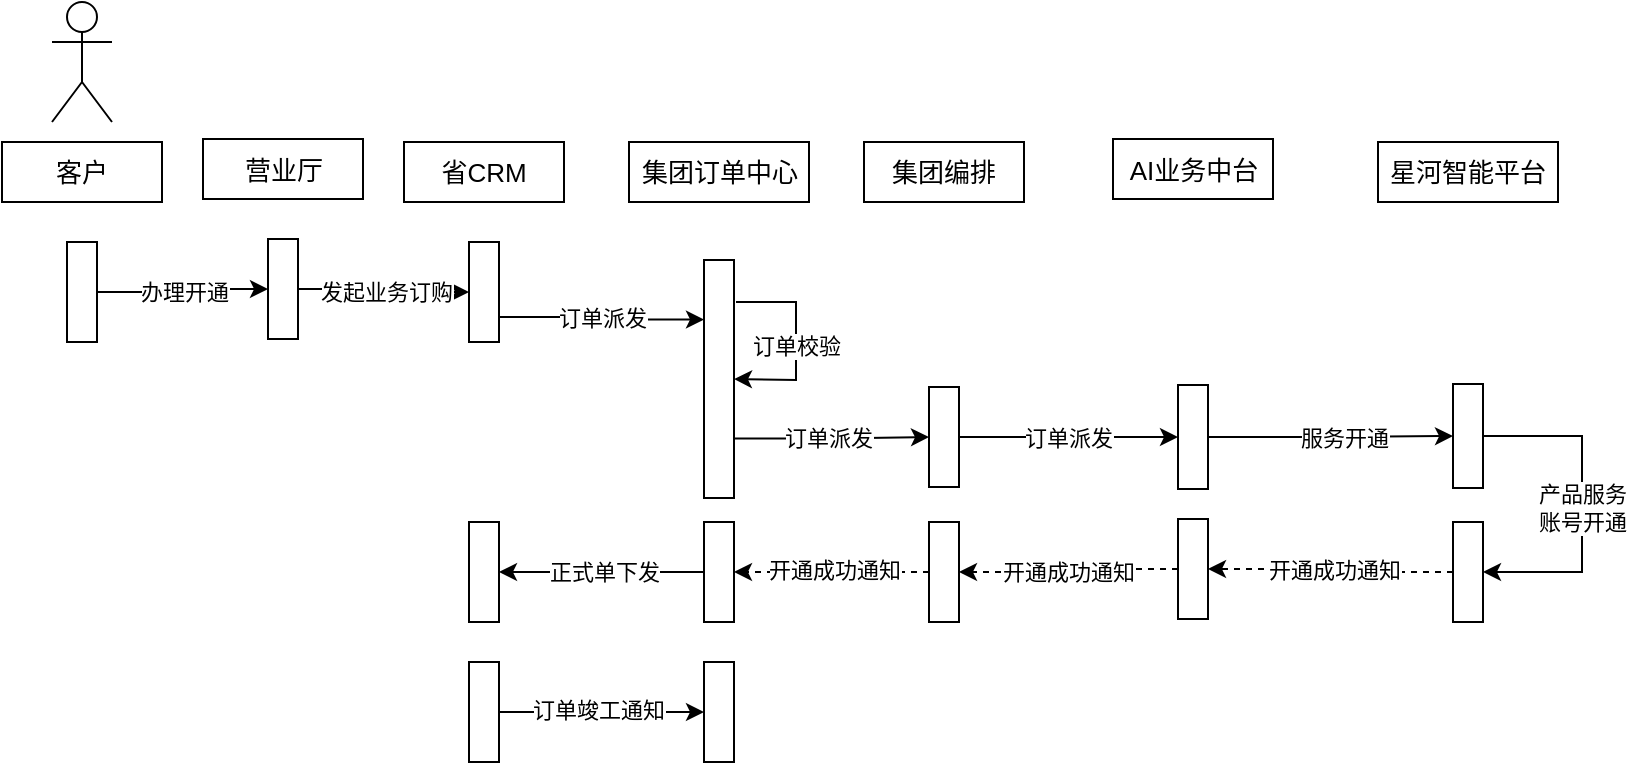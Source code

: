 <mxfile version="24.5.3" type="github">
  <diagram name="第 1 页" id="Cq5b1y9F_4_NVEOcvDsD">
    <mxGraphModel dx="1426" dy="751" grid="1" gridSize="10" guides="1" tooltips="1" connect="1" arrows="1" fold="1" page="1" pageScale="1" pageWidth="827" pageHeight="1169" math="0" shadow="0">
      <root>
        <mxCell id="0" />
        <mxCell id="1" parent="0" />
        <mxCell id="XKRR7nrbz5ajEHKjnFoP-1" value="" style="shape=umlActor;verticalLabelPosition=bottom;verticalAlign=top;html=1;outlineConnect=0;" vertex="1" parent="1">
          <mxGeometry x="35" y="170" width="30" height="60" as="geometry" />
        </mxCell>
        <mxCell id="XKRR7nrbz5ajEHKjnFoP-2" value="&lt;font style=&quot;font-size: 13px;&quot;&gt;客户&lt;/font&gt;" style="rounded=0;whiteSpace=wrap;html=1;" vertex="1" parent="1">
          <mxGeometry x="10" y="240" width="80" height="30" as="geometry" />
        </mxCell>
        <mxCell id="XKRR7nrbz5ajEHKjnFoP-3" value="&lt;font style=&quot;font-size: 13px;&quot;&gt;营业厅&lt;/font&gt;" style="rounded=0;whiteSpace=wrap;html=1;" vertex="1" parent="1">
          <mxGeometry x="110.5" y="238.5" width="80" height="30" as="geometry" />
        </mxCell>
        <mxCell id="XKRR7nrbz5ajEHKjnFoP-4" value="&lt;span style=&quot;font-size: 13px;&quot;&gt;省CRM&lt;/span&gt;" style="rounded=0;whiteSpace=wrap;html=1;" vertex="1" parent="1">
          <mxGeometry x="211" y="240" width="80" height="30" as="geometry" />
        </mxCell>
        <mxCell id="XKRR7nrbz5ajEHKjnFoP-5" value="&lt;span style=&quot;font-size: 13px;&quot;&gt;集团订单中心&lt;/span&gt;" style="rounded=0;whiteSpace=wrap;html=1;" vertex="1" parent="1">
          <mxGeometry x="323.5" y="240" width="90" height="30" as="geometry" />
        </mxCell>
        <mxCell id="XKRR7nrbz5ajEHKjnFoP-6" value="&lt;span style=&quot;font-size: 13px;&quot;&gt;AI业务中台&lt;/span&gt;" style="rounded=0;whiteSpace=wrap;html=1;" vertex="1" parent="1">
          <mxGeometry x="565.5" y="238.5" width="80" height="30" as="geometry" />
        </mxCell>
        <mxCell id="XKRR7nrbz5ajEHKjnFoP-7" value="&lt;span style=&quot;font-size: 13px;&quot;&gt;集团编排&lt;/span&gt;" style="rounded=0;whiteSpace=wrap;html=1;" vertex="1" parent="1">
          <mxGeometry x="441" y="240" width="80" height="30" as="geometry" />
        </mxCell>
        <mxCell id="XKRR7nrbz5ajEHKjnFoP-9" value="&lt;span style=&quot;font-size: 13px;&quot;&gt;星河智能平台&lt;/span&gt;" style="rounded=0;whiteSpace=wrap;html=1;" vertex="1" parent="1">
          <mxGeometry x="698" y="240" width="90" height="30" as="geometry" />
        </mxCell>
        <mxCell id="XKRR7nrbz5ajEHKjnFoP-13" style="edgeStyle=orthogonalEdgeStyle;rounded=0;orthogonalLoop=1;jettySize=auto;html=1;exitX=1;exitY=0.5;exitDx=0;exitDy=0;entryX=0;entryY=0.5;entryDx=0;entryDy=0;" edge="1" parent="1" source="XKRR7nrbz5ajEHKjnFoP-10" target="XKRR7nrbz5ajEHKjnFoP-11">
          <mxGeometry relative="1" as="geometry" />
        </mxCell>
        <mxCell id="XKRR7nrbz5ajEHKjnFoP-14" value="办理开通" style="edgeLabel;html=1;align=center;verticalAlign=middle;resizable=0;points=[];" vertex="1" connectable="0" parent="XKRR7nrbz5ajEHKjnFoP-13">
          <mxGeometry relative="1" as="geometry">
            <mxPoint as="offset" />
          </mxGeometry>
        </mxCell>
        <mxCell id="XKRR7nrbz5ajEHKjnFoP-10" value="" style="rounded=0;whiteSpace=wrap;html=1;" vertex="1" parent="1">
          <mxGeometry x="42.5" y="290" width="15" height="50" as="geometry" />
        </mxCell>
        <mxCell id="XKRR7nrbz5ajEHKjnFoP-16" style="edgeStyle=orthogonalEdgeStyle;rounded=0;orthogonalLoop=1;jettySize=auto;html=1;exitX=1;exitY=0.5;exitDx=0;exitDy=0;entryX=0;entryY=0.5;entryDx=0;entryDy=0;" edge="1" parent="1" source="XKRR7nrbz5ajEHKjnFoP-11" target="XKRR7nrbz5ajEHKjnFoP-15">
          <mxGeometry relative="1" as="geometry" />
        </mxCell>
        <mxCell id="XKRR7nrbz5ajEHKjnFoP-18" value="发起业务订购" style="edgeLabel;html=1;align=center;verticalAlign=middle;resizable=0;points=[];" vertex="1" connectable="0" parent="XKRR7nrbz5ajEHKjnFoP-16">
          <mxGeometry y="1" relative="1" as="geometry">
            <mxPoint as="offset" />
          </mxGeometry>
        </mxCell>
        <mxCell id="XKRR7nrbz5ajEHKjnFoP-11" value="" style="rounded=0;whiteSpace=wrap;html=1;" vertex="1" parent="1">
          <mxGeometry x="143" y="288.5" width="15" height="50" as="geometry" />
        </mxCell>
        <mxCell id="XKRR7nrbz5ajEHKjnFoP-21" style="edgeStyle=orthogonalEdgeStyle;rounded=0;orthogonalLoop=1;jettySize=auto;html=1;exitX=1;exitY=0.75;exitDx=0;exitDy=0;entryX=0;entryY=0.25;entryDx=0;entryDy=0;" edge="1" parent="1" source="XKRR7nrbz5ajEHKjnFoP-15" target="XKRR7nrbz5ajEHKjnFoP-20">
          <mxGeometry relative="1" as="geometry" />
        </mxCell>
        <mxCell id="XKRR7nrbz5ajEHKjnFoP-22" value="订单派发" style="edgeLabel;html=1;align=center;verticalAlign=middle;resizable=0;points=[];" vertex="1" connectable="0" parent="XKRR7nrbz5ajEHKjnFoP-21">
          <mxGeometry x="-0.015" relative="1" as="geometry">
            <mxPoint as="offset" />
          </mxGeometry>
        </mxCell>
        <mxCell id="XKRR7nrbz5ajEHKjnFoP-15" value="" style="rounded=0;whiteSpace=wrap;html=1;" vertex="1" parent="1">
          <mxGeometry x="243.5" y="290" width="15" height="50" as="geometry" />
        </mxCell>
        <mxCell id="XKRR7nrbz5ajEHKjnFoP-25" value="" style="edgeStyle=orthogonalEdgeStyle;rounded=0;orthogonalLoop=1;jettySize=auto;html=1;exitX=1;exitY=0.75;exitDx=0;exitDy=0;" edge="1" parent="1" source="XKRR7nrbz5ajEHKjnFoP-20" target="XKRR7nrbz5ajEHKjnFoP-24">
          <mxGeometry relative="1" as="geometry" />
        </mxCell>
        <mxCell id="XKRR7nrbz5ajEHKjnFoP-64" value="订单派发" style="edgeLabel;html=1;align=center;verticalAlign=middle;resizable=0;points=[];" vertex="1" connectable="0" parent="XKRR7nrbz5ajEHKjnFoP-25">
          <mxGeometry x="-0.044" y="1" relative="1" as="geometry">
            <mxPoint as="offset" />
          </mxGeometry>
        </mxCell>
        <mxCell id="XKRR7nrbz5ajEHKjnFoP-20" value="" style="rounded=0;whiteSpace=wrap;html=1;" vertex="1" parent="1">
          <mxGeometry x="361" y="299" width="15" height="119" as="geometry" />
        </mxCell>
        <mxCell id="XKRR7nrbz5ajEHKjnFoP-28" value="" style="edgeStyle=orthogonalEdgeStyle;rounded=0;orthogonalLoop=1;jettySize=auto;html=1;" edge="1" parent="1" source="XKRR7nrbz5ajEHKjnFoP-24" target="XKRR7nrbz5ajEHKjnFoP-27">
          <mxGeometry relative="1" as="geometry" />
        </mxCell>
        <mxCell id="XKRR7nrbz5ajEHKjnFoP-29" value="订单派发" style="edgeLabel;html=1;align=center;verticalAlign=middle;resizable=0;points=[];" vertex="1" connectable="0" parent="XKRR7nrbz5ajEHKjnFoP-28">
          <mxGeometry x="-0.013" relative="1" as="geometry">
            <mxPoint as="offset" />
          </mxGeometry>
        </mxCell>
        <mxCell id="XKRR7nrbz5ajEHKjnFoP-24" value="" style="rounded=0;whiteSpace=wrap;html=1;" vertex="1" parent="1">
          <mxGeometry x="473.5" y="362.5" width="15" height="50" as="geometry" />
        </mxCell>
        <mxCell id="XKRR7nrbz5ajEHKjnFoP-31" value="" style="edgeStyle=orthogonalEdgeStyle;rounded=0;orthogonalLoop=1;jettySize=auto;html=1;" edge="1" parent="1" source="XKRR7nrbz5ajEHKjnFoP-27" target="XKRR7nrbz5ajEHKjnFoP-30">
          <mxGeometry relative="1" as="geometry" />
        </mxCell>
        <mxCell id="XKRR7nrbz5ajEHKjnFoP-32" value="服务开通" style="edgeLabel;html=1;align=center;verticalAlign=middle;resizable=0;points=[];" vertex="1" connectable="0" parent="XKRR7nrbz5ajEHKjnFoP-31">
          <mxGeometry x="-0.1" relative="1" as="geometry">
            <mxPoint x="12" as="offset" />
          </mxGeometry>
        </mxCell>
        <mxCell id="XKRR7nrbz5ajEHKjnFoP-27" value="" style="rounded=0;whiteSpace=wrap;html=1;" vertex="1" parent="1">
          <mxGeometry x="598" y="361.5" width="15" height="52" as="geometry" />
        </mxCell>
        <mxCell id="XKRR7nrbz5ajEHKjnFoP-30" value="" style="rounded=0;whiteSpace=wrap;html=1;" vertex="1" parent="1">
          <mxGeometry x="735.5" y="361" width="15" height="52" as="geometry" />
        </mxCell>
        <mxCell id="XKRR7nrbz5ajEHKjnFoP-33" value="" style="endArrow=classic;html=1;rounded=0;entryX=1;entryY=0.5;entryDx=0;entryDy=0;" edge="1" parent="1" target="XKRR7nrbz5ajEHKjnFoP-20">
          <mxGeometry width="50" height="50" relative="1" as="geometry">
            <mxPoint x="377" y="320" as="sourcePoint" />
            <mxPoint x="497" y="340" as="targetPoint" />
            <Array as="points">
              <mxPoint x="407" y="320" />
              <mxPoint x="407" y="359" />
            </Array>
          </mxGeometry>
        </mxCell>
        <mxCell id="XKRR7nrbz5ajEHKjnFoP-36" value="订单校验" style="edgeLabel;html=1;align=center;verticalAlign=middle;resizable=0;points=[];" vertex="1" connectable="0" parent="XKRR7nrbz5ajEHKjnFoP-33">
          <mxGeometry x="0.04" relative="1" as="geometry">
            <mxPoint as="offset" />
          </mxGeometry>
        </mxCell>
        <mxCell id="XKRR7nrbz5ajEHKjnFoP-47" value="" style="edgeStyle=orthogonalEdgeStyle;rounded=0;orthogonalLoop=1;jettySize=auto;html=1;dashed=1;" edge="1" parent="1" source="XKRR7nrbz5ajEHKjnFoP-39" target="XKRR7nrbz5ajEHKjnFoP-44">
          <mxGeometry relative="1" as="geometry" />
        </mxCell>
        <mxCell id="XKRR7nrbz5ajEHKjnFoP-49" value="开通成功通知" style="edgeLabel;html=1;align=center;verticalAlign=middle;resizable=0;points=[];" vertex="1" connectable="0" parent="XKRR7nrbz5ajEHKjnFoP-47">
          <mxGeometry x="0.005" relative="1" as="geometry">
            <mxPoint x="1" as="offset" />
          </mxGeometry>
        </mxCell>
        <mxCell id="XKRR7nrbz5ajEHKjnFoP-39" value="" style="rounded=0;whiteSpace=wrap;html=1;" vertex="1" parent="1">
          <mxGeometry x="735.5" y="430" width="15" height="50" as="geometry" />
        </mxCell>
        <mxCell id="XKRR7nrbz5ajEHKjnFoP-52" value="" style="edgeStyle=orthogonalEdgeStyle;rounded=0;orthogonalLoop=1;jettySize=auto;html=1;dashed=1;" edge="1" parent="1" source="XKRR7nrbz5ajEHKjnFoP-44" target="XKRR7nrbz5ajEHKjnFoP-51">
          <mxGeometry relative="1" as="geometry" />
        </mxCell>
        <mxCell id="XKRR7nrbz5ajEHKjnFoP-53" value="开通成功通知" style="edgeLabel;html=1;align=center;verticalAlign=middle;resizable=0;points=[];" vertex="1" connectable="0" parent="XKRR7nrbz5ajEHKjnFoP-52">
          <mxGeometry x="0.016" relative="1" as="geometry">
            <mxPoint as="offset" />
          </mxGeometry>
        </mxCell>
        <mxCell id="XKRR7nrbz5ajEHKjnFoP-44" value="" style="rounded=0;whiteSpace=wrap;html=1;" vertex="1" parent="1">
          <mxGeometry x="598" y="428.5" width="15" height="50" as="geometry" />
        </mxCell>
        <mxCell id="XKRR7nrbz5ajEHKjnFoP-56" value="" style="edgeStyle=orthogonalEdgeStyle;rounded=0;orthogonalLoop=1;jettySize=auto;html=1;dashed=1;" edge="1" parent="1" source="XKRR7nrbz5ajEHKjnFoP-51" target="XKRR7nrbz5ajEHKjnFoP-55">
          <mxGeometry relative="1" as="geometry" />
        </mxCell>
        <mxCell id="XKRR7nrbz5ajEHKjnFoP-61" value="开通成功通知" style="edgeLabel;html=1;align=center;verticalAlign=middle;resizable=0;points=[];" vertex="1" connectable="0" parent="XKRR7nrbz5ajEHKjnFoP-56">
          <mxGeometry x="-0.005" y="-1" relative="1" as="geometry">
            <mxPoint x="1" as="offset" />
          </mxGeometry>
        </mxCell>
        <mxCell id="XKRR7nrbz5ajEHKjnFoP-51" value="" style="rounded=0;whiteSpace=wrap;html=1;" vertex="1" parent="1">
          <mxGeometry x="473.5" y="430" width="15" height="50" as="geometry" />
        </mxCell>
        <mxCell id="XKRR7nrbz5ajEHKjnFoP-68" value="" style="edgeStyle=orthogonalEdgeStyle;rounded=0;orthogonalLoop=1;jettySize=auto;html=1;" edge="1" parent="1" source="XKRR7nrbz5ajEHKjnFoP-55" target="XKRR7nrbz5ajEHKjnFoP-67">
          <mxGeometry relative="1" as="geometry" />
        </mxCell>
        <mxCell id="XKRR7nrbz5ajEHKjnFoP-69" value="正式单下发" style="edgeLabel;html=1;align=center;verticalAlign=middle;resizable=0;points=[];" vertex="1" connectable="0" parent="XKRR7nrbz5ajEHKjnFoP-68">
          <mxGeometry x="-0.024" y="1" relative="1" as="geometry">
            <mxPoint y="-1" as="offset" />
          </mxGeometry>
        </mxCell>
        <mxCell id="XKRR7nrbz5ajEHKjnFoP-55" value="" style="rounded=0;whiteSpace=wrap;html=1;" vertex="1" parent="1">
          <mxGeometry x="361" y="430" width="15" height="50" as="geometry" />
        </mxCell>
        <mxCell id="XKRR7nrbz5ajEHKjnFoP-65" value="" style="endArrow=classic;html=1;rounded=0;exitX=1;exitY=0.5;exitDx=0;exitDy=0;entryX=1;entryY=0.5;entryDx=0;entryDy=0;" edge="1" parent="1" source="XKRR7nrbz5ajEHKjnFoP-30" target="XKRR7nrbz5ajEHKjnFoP-39">
          <mxGeometry width="50" height="50" relative="1" as="geometry">
            <mxPoint x="390" y="410" as="sourcePoint" />
            <mxPoint x="860" y="387" as="targetPoint" />
            <Array as="points">
              <mxPoint x="800" y="387" />
              <mxPoint x="800" y="455" />
            </Array>
          </mxGeometry>
        </mxCell>
        <mxCell id="XKRR7nrbz5ajEHKjnFoP-66" value="产品服务&lt;div&gt;账号开通&lt;/div&gt;" style="edgeLabel;html=1;align=center;verticalAlign=middle;resizable=0;points=[];" vertex="1" connectable="0" parent="XKRR7nrbz5ajEHKjnFoP-65">
          <mxGeometry x="0.024" y="1" relative="1" as="geometry">
            <mxPoint x="-1" as="offset" />
          </mxGeometry>
        </mxCell>
        <mxCell id="XKRR7nrbz5ajEHKjnFoP-67" value="" style="rounded=0;whiteSpace=wrap;html=1;" vertex="1" parent="1">
          <mxGeometry x="243.5" y="430" width="15" height="50" as="geometry" />
        </mxCell>
        <mxCell id="XKRR7nrbz5ajEHKjnFoP-72" value="" style="edgeStyle=orthogonalEdgeStyle;rounded=0;orthogonalLoop=1;jettySize=auto;html=1;" edge="1" parent="1" source="XKRR7nrbz5ajEHKjnFoP-70" target="XKRR7nrbz5ajEHKjnFoP-71">
          <mxGeometry relative="1" as="geometry" />
        </mxCell>
        <mxCell id="XKRR7nrbz5ajEHKjnFoP-73" value="订单竣工通知" style="edgeLabel;html=1;align=center;verticalAlign=middle;resizable=0;points=[];" vertex="1" connectable="0" parent="XKRR7nrbz5ajEHKjnFoP-72">
          <mxGeometry x="-0.054" y="1" relative="1" as="geometry">
            <mxPoint x="1" as="offset" />
          </mxGeometry>
        </mxCell>
        <mxCell id="XKRR7nrbz5ajEHKjnFoP-70" value="" style="rounded=0;whiteSpace=wrap;html=1;" vertex="1" parent="1">
          <mxGeometry x="243.5" y="500" width="15" height="50" as="geometry" />
        </mxCell>
        <mxCell id="XKRR7nrbz5ajEHKjnFoP-71" value="" style="rounded=0;whiteSpace=wrap;html=1;" vertex="1" parent="1">
          <mxGeometry x="361" y="500" width="15" height="50" as="geometry" />
        </mxCell>
      </root>
    </mxGraphModel>
  </diagram>
</mxfile>
